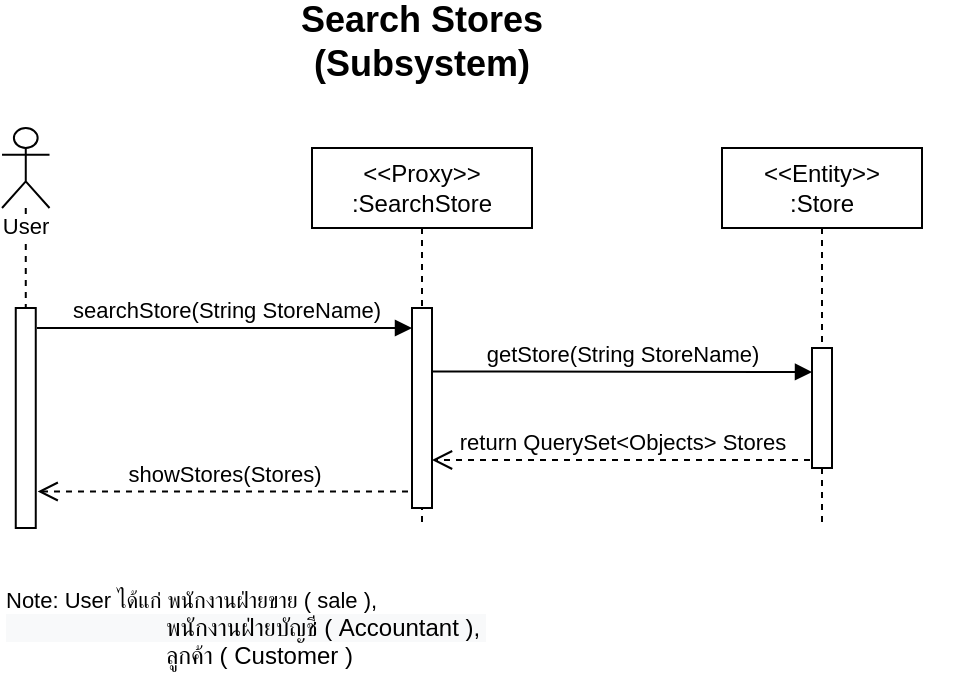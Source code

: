 <mxfile version="13.1.3" type="device"><diagram name="Page-1" id="9361dd3d-8414-5efd-6122-117bd74ce7a7"><mxGraphModel dx="950" dy="435" grid="1" gridSize="10" guides="1" tooltips="1" connect="1" arrows="1" fold="1" page="0" pageScale="1.5" pageWidth="826" pageHeight="1169" background="#ffffff" math="0" shadow="0"><root><mxCell id="0"/><mxCell id="1" parent="0"/><mxCell id="nl7NybaoY2vDwy2JE5CX-76" value="&amp;lt;&amp;lt;Entity&amp;gt;&amp;gt;&lt;br&gt;:Store" style="shape=umlLifeline;perimeter=lifelinePerimeter;whiteSpace=wrap;html=1;container=1;collapsible=0;recursiveResize=0;outlineConnect=0;" parent="1" vertex="1"><mxGeometry x="480" y="100" width="100" height="190" as="geometry"/></mxCell><mxCell id="_1J624QqND0I23MExrIg-78" value="" style="html=1;points=[];perimeter=orthogonalPerimeter;strokeWidth=1;fontSize=11;" parent="nl7NybaoY2vDwy2JE5CX-76" vertex="1"><mxGeometry x="45" y="100" width="10" height="60" as="geometry"/></mxCell><mxCell id="nl7NybaoY2vDwy2JE5CX-71" value="&amp;lt;&amp;lt;Proxy&amp;gt;&amp;gt;&lt;br&gt;:SearchStore" style="shape=umlLifeline;perimeter=lifelinePerimeter;whiteSpace=wrap;html=1;container=1;collapsible=0;recursiveResize=0;outlineConnect=0;" parent="1" vertex="1"><mxGeometry x="275" y="100" width="110" height="190" as="geometry"/></mxCell><mxCell id="_1J624QqND0I23MExrIg-72" value="" style="html=1;points=[];perimeter=orthogonalPerimeter;strokeWidth=1;fontSize=11;" parent="nl7NybaoY2vDwy2JE5CX-71" vertex="1"><mxGeometry x="50" y="80" width="10" height="100" as="geometry"/></mxCell><mxCell id="2GQ-ZTos0BSy2MewQahr-107" value="User" style="shape=umlLifeline;participant=umlActor;perimeter=lifelinePerimeter;whiteSpace=wrap;html=1;container=1;collapsible=0;recursiveResize=0;verticalAlign=top;spacingTop=36;labelBackgroundColor=#ffffff;outlineConnect=0;strokeWidth=1;fontSize=11;size=40;" parent="1" vertex="1"><mxGeometry x="120.01" y="90" width="23.75" height="200" as="geometry"/></mxCell><mxCell id="2GQ-ZTos0BSy2MewQahr-140" value="" style="html=1;points=[];perimeter=orthogonalPerimeter;strokeWidth=1;fontSize=11;" parent="2GQ-ZTos0BSy2MewQahr-107" vertex="1"><mxGeometry x="6.87" y="90" width="10" height="110" as="geometry"/></mxCell><mxCell id="71" value="Search Stores&#10;(Subsystem)" style="rounded=1;fontStyle=1;fillColor=none;strokeColor=none;fontSize=18;strokeWidth=1;" parent="1" vertex="1"><mxGeometry x="255" y="30" width="150" height="30" as="geometry"/></mxCell><mxCell id="2GQ-ZTos0BSy2MewQahr-104" value="searchStore(String StoreName)" style="html=1;verticalAlign=bottom;endArrow=block;fontSize=11;" parent="1" target="_1J624QqND0I23MExrIg-72" edge="1"><mxGeometry width="80" relative="1" as="geometry"><mxPoint x="137.5" y="190" as="sourcePoint"/><mxPoint x="322.5" y="190.0" as="targetPoint"/><mxPoint as="offset"/></mxGeometry></mxCell><mxCell id="2GQ-ZTos0BSy2MewQahr-125" value="showStores(Stores)" style="html=1;verticalAlign=bottom;endArrow=open;dashed=1;endSize=8;fontSize=11;entryX=1.095;entryY=0.367;entryDx=0;entryDy=0;entryPerimeter=0;exitX=-0.2;exitY=0.918;exitDx=0;exitDy=0;exitPerimeter=0;" parent="1" edge="1"><mxGeometry relative="1" as="geometry"><mxPoint x="323.0" y="271.8" as="sourcePoint"/><mxPoint x="137.83" y="271.75" as="targetPoint"/></mxGeometry></mxCell><mxCell id="2GQ-ZTos0BSy2MewQahr-134" value="getStore(String StoreName)" style="html=1;verticalAlign=bottom;endArrow=block;fontSize=11;exitX=1.033;exitY=0.317;exitDx=0;exitDy=0;exitPerimeter=0;entryX=0;entryY=0.2;entryDx=0;entryDy=0;entryPerimeter=0;" parent="1" target="_1J624QqND0I23MExrIg-78" edge="1"><mxGeometry width="80" relative="1" as="geometry"><mxPoint x="335.33" y="211.7" as="sourcePoint"/><mxPoint x="520" y="212" as="targetPoint"/></mxGeometry></mxCell><mxCell id="2GQ-ZTos0BSy2MewQahr-135" value="return QuerySet&amp;lt;Objects&amp;gt; Stores" style="html=1;verticalAlign=bottom;endArrow=open;dashed=1;endSize=8;fontSize=11;" parent="1" edge="1" target="_1J624QqND0I23MExrIg-72"><mxGeometry relative="1" as="geometry"><mxPoint x="524" y="256" as="sourcePoint"/><mxPoint x="338.67" y="253.3" as="targetPoint"/></mxGeometry></mxCell><mxCell id="xtCbAOjn6Uqil0AYJLx5-71" value="&lt;span&gt;Note: User ได้แก่ พนักงานฝ่ายขาย ( sale ),&amp;nbsp;&lt;br&gt;&lt;/span&gt;&lt;span style=&quot;font-size: 12px ; background-color: rgb(248 , 249 , 250)&quot;&gt;&amp;nbsp; &amp;nbsp; &amp;nbsp; &amp;nbsp; &amp;nbsp; &amp;nbsp; &amp;nbsp; &amp;nbsp; &amp;nbsp; &amp;nbsp; &amp;nbsp; &amp;nbsp; พนักงานฝ่ายบัญชี ( Accountant&amp;nbsp;),&amp;nbsp;&lt;br&gt;&lt;/span&gt;&lt;span style=&quot;font-size: 12px&quot;&gt;&amp;nbsp; &amp;nbsp; &amp;nbsp; &amp;nbsp; &amp;nbsp; &amp;nbsp; &amp;nbsp; &amp;nbsp; &amp;nbsp; &amp;nbsp; &amp;nbsp; &amp;nbsp; ลูกค้า ( Customer )&lt;/span&gt;" style="text;html=1;strokeColor=none;fillColor=none;align=left;verticalAlign=middle;whiteSpace=wrap;rounded=0;fontSize=11;" parent="1" vertex="1"><mxGeometry x="120.01" y="310" width="479.99" height="60" as="geometry"/></mxCell></root></mxGraphModel></diagram></mxfile>
